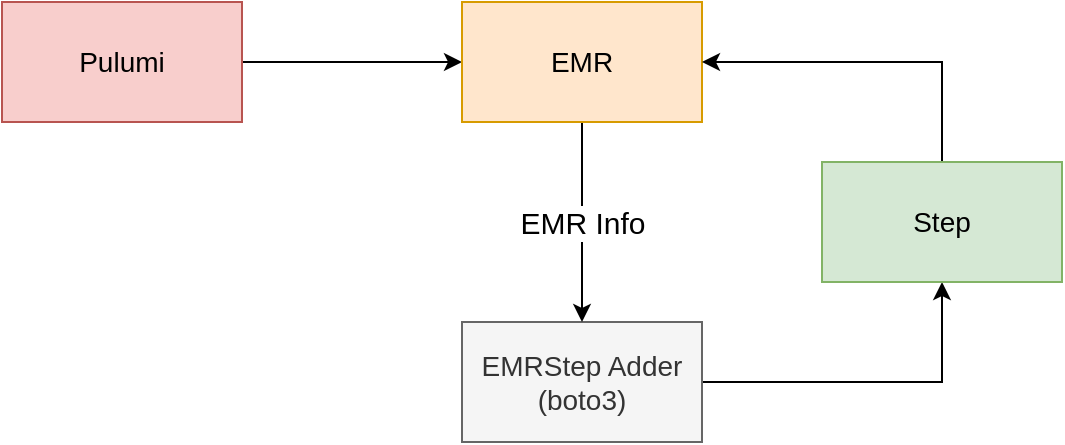 <mxfile version="14.5.3" type="device"><diagram id="S5MGVtHesB-mZ5DZY816" name="Page-1"><mxGraphModel dx="2062" dy="781" grid="1" gridSize="10" guides="1" tooltips="1" connect="1" arrows="1" fold="1" page="1" pageScale="1" pageWidth="850" pageHeight="1100" math="0" shadow="0"><root><mxCell id="0"/><mxCell id="1" parent="0"/><mxCell id="12CDxOIw0_fRSTdkgrfh-5" style="edgeStyle=orthogonalEdgeStyle;rounded=0;orthogonalLoop=1;jettySize=auto;html=1;exitX=1;exitY=0.5;exitDx=0;exitDy=0;entryX=0;entryY=0.5;entryDx=0;entryDy=0;" edge="1" parent="1" source="12CDxOIw0_fRSTdkgrfh-1" target="12CDxOIw0_fRSTdkgrfh-3"><mxGeometry relative="1" as="geometry"/></mxCell><mxCell id="12CDxOIw0_fRSTdkgrfh-1" value="&lt;font style=&quot;font-size: 14px&quot;&gt;Pulumi&lt;/font&gt;" style="rounded=0;whiteSpace=wrap;html=1;fillColor=#f8cecc;strokeColor=#b85450;" vertex="1" parent="1"><mxGeometry x="120" y="280" width="120" height="60" as="geometry"/></mxCell><mxCell id="12CDxOIw0_fRSTdkgrfh-7" style="edgeStyle=orthogonalEdgeStyle;rounded=0;orthogonalLoop=1;jettySize=auto;html=1;exitX=1;exitY=0.5;exitDx=0;exitDy=0;entryX=0.5;entryY=1;entryDx=0;entryDy=0;" edge="1" parent="1" source="12CDxOIw0_fRSTdkgrfh-2" target="12CDxOIw0_fRSTdkgrfh-4"><mxGeometry relative="1" as="geometry"/></mxCell><mxCell id="12CDxOIw0_fRSTdkgrfh-2" value="&lt;div style=&quot;font-size: 14px&quot;&gt;&lt;font style=&quot;font-size: 14px&quot;&gt;EMRStep Adder&lt;/font&gt;&lt;/div&gt;&lt;div style=&quot;font-size: 14px&quot;&gt;&lt;font style=&quot;font-size: 14px&quot;&gt;(boto3)&lt;br&gt;&lt;/font&gt;&lt;/div&gt;" style="rounded=0;whiteSpace=wrap;html=1;fillColor=#f5f5f5;strokeColor=#666666;fontColor=#333333;" vertex="1" parent="1"><mxGeometry x="350" y="440" width="120" height="60" as="geometry"/></mxCell><mxCell id="12CDxOIw0_fRSTdkgrfh-9" value="&lt;font style=&quot;font-size: 15px&quot;&gt;EMR &lt;font style=&quot;font-size: 15px&quot;&gt;Info&lt;/font&gt;&lt;/font&gt;" style="edgeStyle=orthogonalEdgeStyle;rounded=0;orthogonalLoop=1;jettySize=auto;html=1;exitX=0.5;exitY=1;exitDx=0;exitDy=0;entryX=0.5;entryY=0;entryDx=0;entryDy=0;" edge="1" parent="1" source="12CDxOIw0_fRSTdkgrfh-3" target="12CDxOIw0_fRSTdkgrfh-2"><mxGeometry relative="1" as="geometry"/></mxCell><mxCell id="12CDxOIw0_fRSTdkgrfh-3" value="&lt;font style=&quot;font-size: 14px&quot;&gt;EMR&lt;/font&gt;" style="rounded=0;whiteSpace=wrap;html=1;fillColor=#ffe6cc;strokeColor=#d79b00;" vertex="1" parent="1"><mxGeometry x="350" y="280" width="120" height="60" as="geometry"/></mxCell><mxCell id="12CDxOIw0_fRSTdkgrfh-8" style="edgeStyle=orthogonalEdgeStyle;rounded=0;orthogonalLoop=1;jettySize=auto;html=1;exitX=0.5;exitY=0;exitDx=0;exitDy=0;entryX=1;entryY=0.5;entryDx=0;entryDy=0;" edge="1" parent="1" source="12CDxOIw0_fRSTdkgrfh-4" target="12CDxOIw0_fRSTdkgrfh-3"><mxGeometry relative="1" as="geometry"/></mxCell><mxCell id="12CDxOIw0_fRSTdkgrfh-4" value="&lt;font style=&quot;font-size: 14px&quot;&gt;Step&lt;/font&gt;" style="rounded=0;whiteSpace=wrap;html=1;fillColor=#d5e8d4;strokeColor=#82b366;" vertex="1" parent="1"><mxGeometry x="530" y="360" width="120" height="60" as="geometry"/></mxCell></root></mxGraphModel></diagram></mxfile>